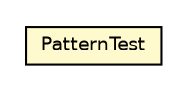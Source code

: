 #!/usr/local/bin/dot
#
# Class diagram 
# Generated by UMLGraph version R5_6-24-gf6e263 (http://www.umlgraph.org/)
#

digraph G {
	edge [fontname="Helvetica",fontsize=10,labelfontname="Helvetica",labelfontsize=10];
	node [fontname="Helvetica",fontsize=10,shape=plaintext];
	nodesep=0.25;
	ranksep=0.5;
	// com.rockhoppertech.music.PatternTest
	c710 [label=<<table title="com.rockhoppertech.music.PatternTest" border="0" cellborder="1" cellspacing="0" cellpadding="2" port="p" bgcolor="lemonChiffon" href="./PatternTest.html">
		<tr><td><table border="0" cellspacing="0" cellpadding="1">
<tr><td align="center" balign="center"> PatternTest </td></tr>
		</table></td></tr>
		</table>>, URL="./PatternTest.html", fontname="Helvetica", fontcolor="black", fontsize=9.0];
}

